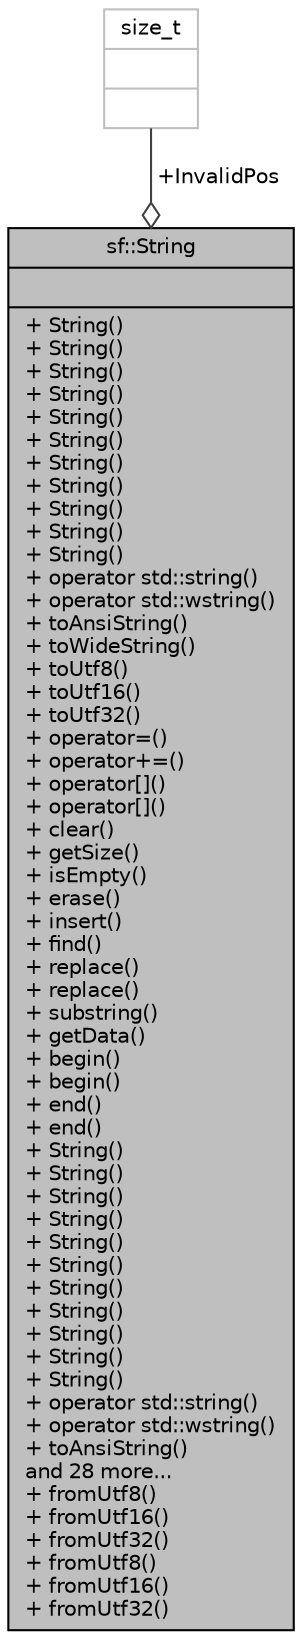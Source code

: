 digraph "sf::String"
{
 // LATEX_PDF_SIZE
  edge [fontname="Helvetica",fontsize="10",labelfontname="Helvetica",labelfontsize="10"];
  node [fontname="Helvetica",fontsize="10",shape=record];
  Node1 [label="{sf::String\n||+ String()\l+ String()\l+ String()\l+ String()\l+ String()\l+ String()\l+ String()\l+ String()\l+ String()\l+ String()\l+ String()\l+ operator std::string()\l+ operator std::wstring()\l+ toAnsiString()\l+ toWideString()\l+ toUtf8()\l+ toUtf16()\l+ toUtf32()\l+ operator=()\l+ operator+=()\l+ operator[]()\l+ operator[]()\l+ clear()\l+ getSize()\l+ isEmpty()\l+ erase()\l+ insert()\l+ find()\l+ replace()\l+ replace()\l+ substring()\l+ getData()\l+ begin()\l+ begin()\l+ end()\l+ end()\l+ String()\l+ String()\l+ String()\l+ String()\l+ String()\l+ String()\l+ String()\l+ String()\l+ String()\l+ String()\l+ String()\l+ operator std::string()\l+ operator std::wstring()\l+ toAnsiString()\land 28 more...\l+ fromUtf8()\l+ fromUtf16()\l+ fromUtf32()\l+ fromUtf8()\l+ fromUtf16()\l+ fromUtf32()\l}",height=0.2,width=0.4,color="black", fillcolor="grey75", style="filled", fontcolor="black",tooltip="Utility string class that automatically handles conversions between types and encodings."];
  Node2 -> Node1 [color="grey25",fontsize="10",style="solid",label=" +InvalidPos" ,arrowhead="odiamond",fontname="Helvetica"];
  Node2 [label="{size_t\n||}",height=0.2,width=0.4,color="grey75", fillcolor="white", style="filled",tooltip=" "];
}
